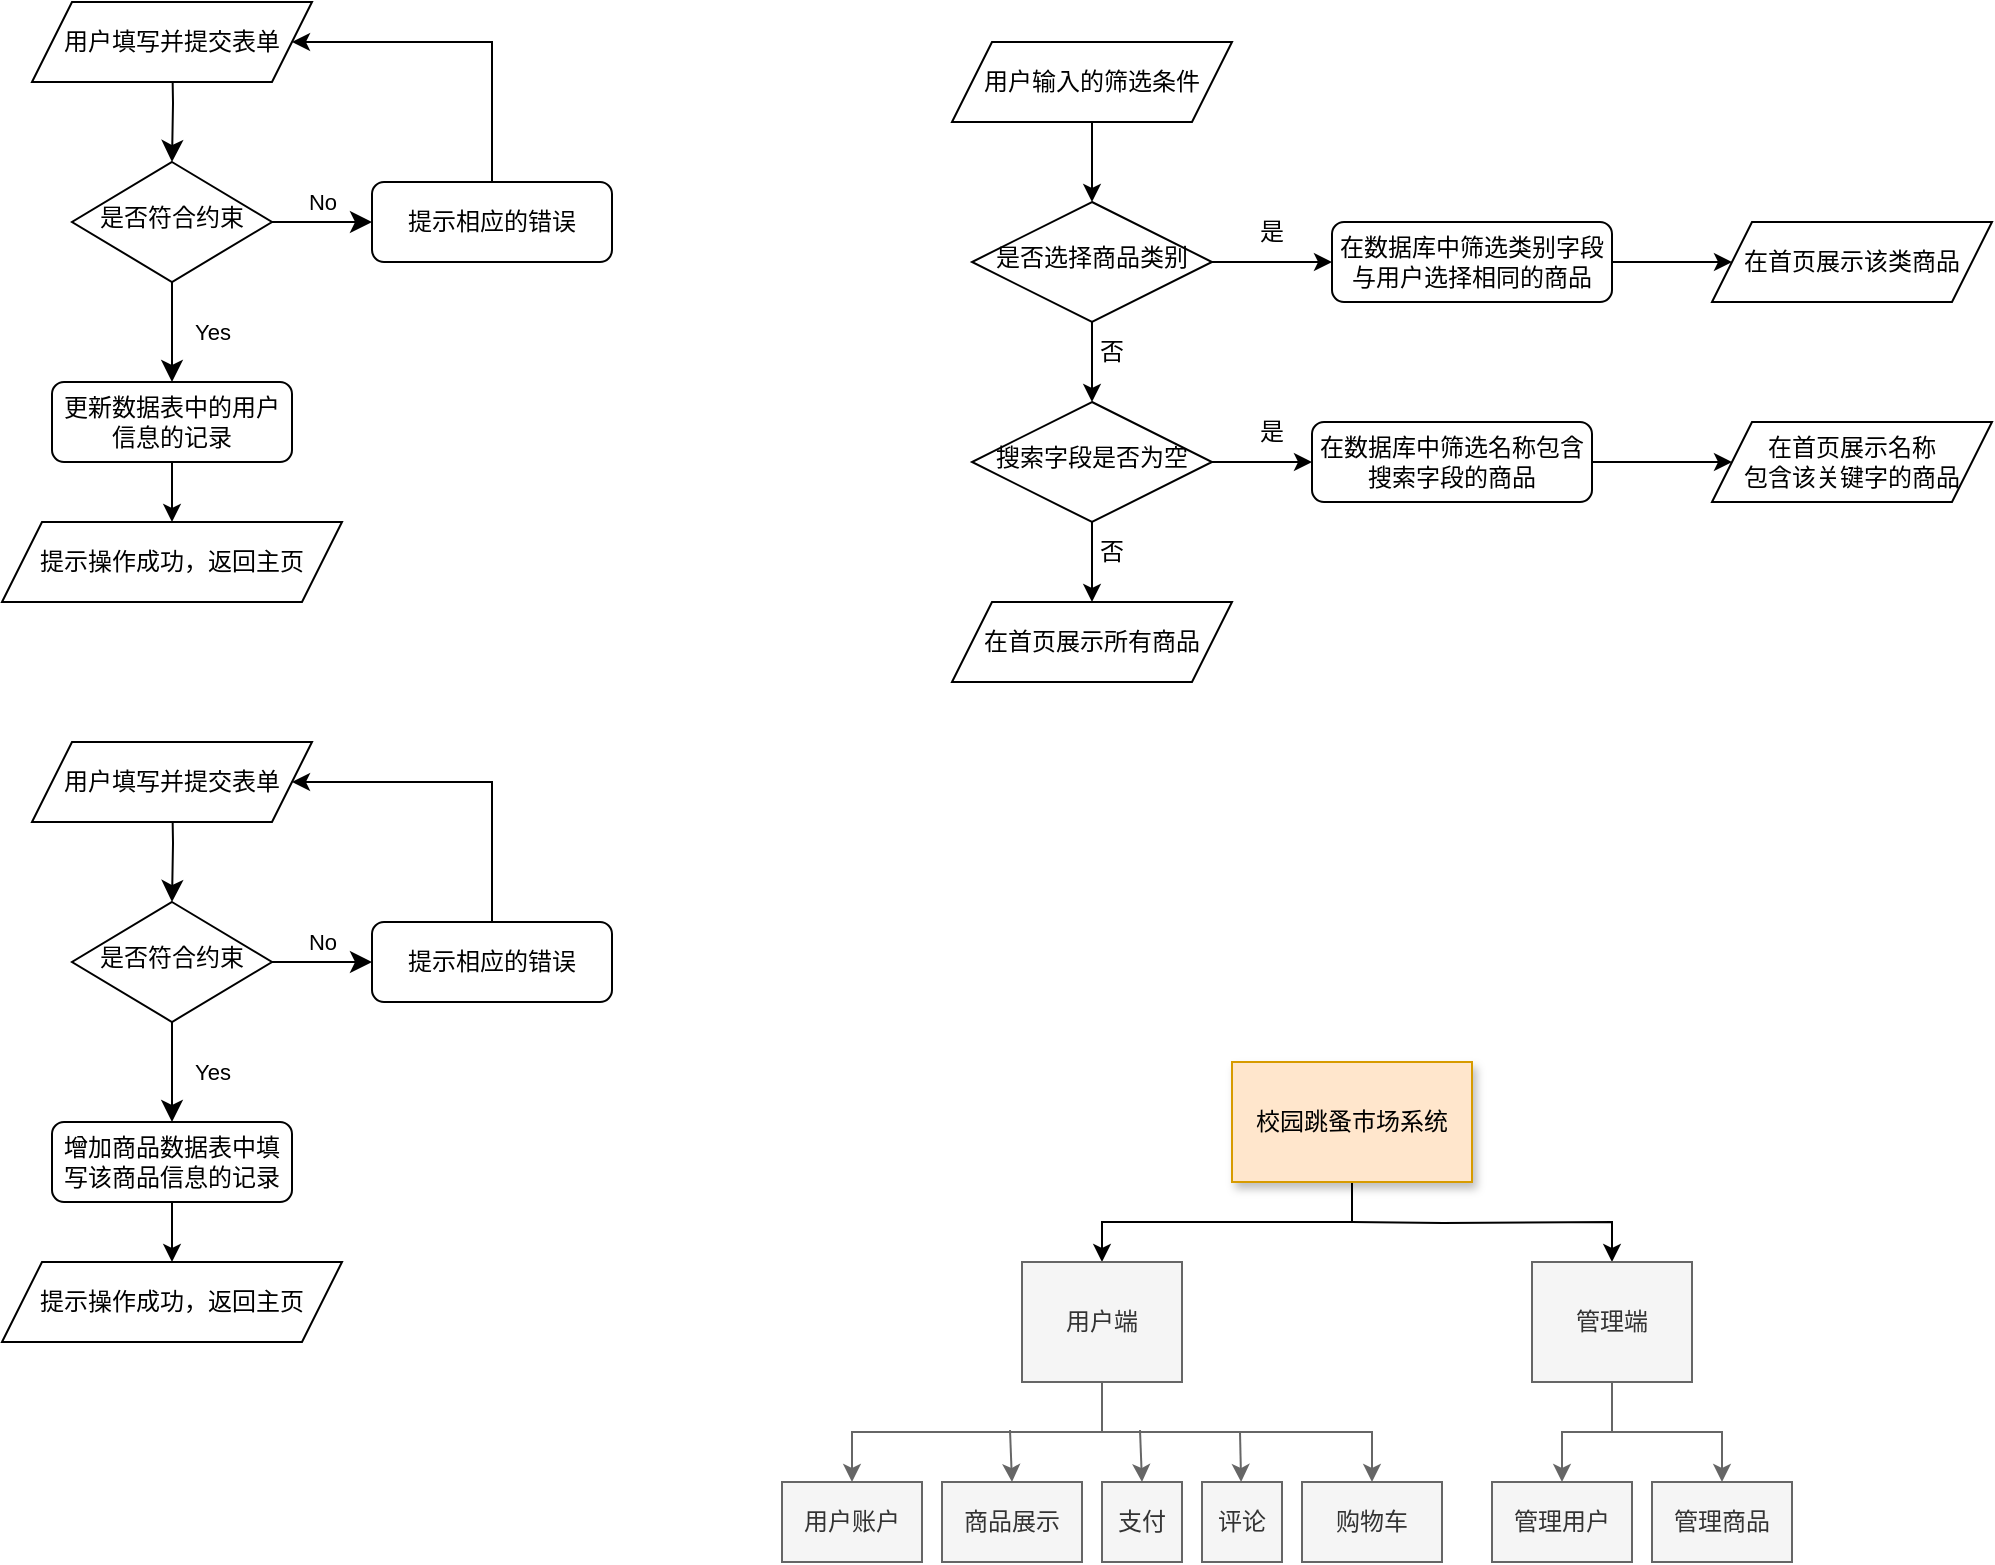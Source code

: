 <mxfile version="20.6.0" type="device" pages="3"><diagram id="C5RBs43oDa-KdzZeNtuy" name="Page-1"><mxGraphModel dx="872" dy="591" grid="1" gridSize="10" guides="1" tooltips="1" connect="1" arrows="1" fold="1" page="1" pageScale="1" pageWidth="827" pageHeight="1169" math="0" shadow="0"><root><mxCell id="WIyWlLk6GJQsqaUBKTNV-0"/><mxCell id="WIyWlLk6GJQsqaUBKTNV-1" parent="WIyWlLk6GJQsqaUBKTNV-0"/><mxCell id="WIyWlLk6GJQsqaUBKTNV-2" value="" style="rounded=0;html=1;jettySize=auto;orthogonalLoop=1;fontSize=11;endArrow=classic;endFill=1;endSize=8;strokeWidth=1;shadow=0;labelBackgroundColor=none;edgeStyle=orthogonalEdgeStyle;" parent="WIyWlLk6GJQsqaUBKTNV-1" target="WIyWlLk6GJQsqaUBKTNV-6" edge="1"><mxGeometry relative="1" as="geometry"><mxPoint x="220" y="120" as="sourcePoint"/></mxGeometry></mxCell><mxCell id="WIyWlLk6GJQsqaUBKTNV-4" value="Yes" style="rounded=0;html=1;jettySize=auto;orthogonalLoop=1;fontSize=11;endArrow=classic;endFill=1;endSize=8;strokeWidth=1;shadow=0;labelBackgroundColor=none;edgeStyle=orthogonalEdgeStyle;" parent="WIyWlLk6GJQsqaUBKTNV-1" source="WIyWlLk6GJQsqaUBKTNV-6" edge="1"><mxGeometry y="20" relative="1" as="geometry"><mxPoint as="offset"/><mxPoint x="220" y="290" as="targetPoint"/></mxGeometry></mxCell><mxCell id="WIyWlLk6GJQsqaUBKTNV-5" value="No" style="edgeStyle=orthogonalEdgeStyle;rounded=0;html=1;jettySize=auto;orthogonalLoop=1;fontSize=11;endArrow=classic;endFill=1;endSize=8;strokeWidth=1;shadow=0;labelBackgroundColor=none;entryX=0;entryY=0.5;entryDx=0;entryDy=0;" parent="WIyWlLk6GJQsqaUBKTNV-1" source="WIyWlLk6GJQsqaUBKTNV-6" target="LFjXtdIBMIHwTxSKaKN7-6" edge="1"><mxGeometry y="10" relative="1" as="geometry"><mxPoint as="offset"/></mxGeometry></mxCell><mxCell id="WIyWlLk6GJQsqaUBKTNV-6" value="是否符合约束" style="rhombus;whiteSpace=wrap;html=1;shadow=0;fontFamily=Helvetica;fontSize=12;align=center;strokeWidth=1;spacing=6;spacingTop=-4;" parent="WIyWlLk6GJQsqaUBKTNV-1" vertex="1"><mxGeometry x="170" y="180" width="100" height="60" as="geometry"/></mxCell><mxCell id="LFjXtdIBMIHwTxSKaKN7-3" style="edgeStyle=orthogonalEdgeStyle;rounded=0;orthogonalLoop=1;jettySize=auto;html=1;entryX=1;entryY=0.5;entryDx=0;entryDy=0;endArrow=classic;endFill=1;exitX=0.5;exitY=0;exitDx=0;exitDy=0;" parent="WIyWlLk6GJQsqaUBKTNV-1" source="LFjXtdIBMIHwTxSKaKN7-6" target="LFjXtdIBMIHwTxSKaKN7-1" edge="1"><mxGeometry relative="1" as="geometry"><mxPoint x="380" y="120" as="sourcePoint"/><Array as="points"><mxPoint x="380" y="120"/></Array></mxGeometry></mxCell><mxCell id="LFjXtdIBMIHwTxSKaKN7-1" value="用户填写并提交表单" style="shape=parallelogram;perimeter=parallelogramPerimeter;whiteSpace=wrap;html=1;fixedSize=1;" parent="WIyWlLk6GJQsqaUBKTNV-1" vertex="1"><mxGeometry x="150" y="100" width="140" height="40" as="geometry"/></mxCell><mxCell id="LFjXtdIBMIHwTxSKaKN7-2" value="提示操作成功，返回主页" style="shape=parallelogram;perimeter=parallelogramPerimeter;whiteSpace=wrap;html=1;fixedSize=1;" parent="WIyWlLk6GJQsqaUBKTNV-1" vertex="1"><mxGeometry x="135" y="360" width="170" height="40" as="geometry"/></mxCell><mxCell id="LFjXtdIBMIHwTxSKaKN7-6" value="提示相应的错误" style="rounded=1;whiteSpace=wrap;html=1;fontSize=12;glass=0;strokeWidth=1;shadow=0;" parent="WIyWlLk6GJQsqaUBKTNV-1" vertex="1"><mxGeometry x="320" y="190" width="120" height="40" as="geometry"/></mxCell><mxCell id="LFjXtdIBMIHwTxSKaKN7-9" style="edgeStyle=orthogonalEdgeStyle;rounded=0;orthogonalLoop=1;jettySize=auto;html=1;entryX=0.5;entryY=0;entryDx=0;entryDy=0;endArrow=classic;endFill=1;" parent="WIyWlLk6GJQsqaUBKTNV-1" source="LFjXtdIBMIHwTxSKaKN7-8" target="LFjXtdIBMIHwTxSKaKN7-2" edge="1"><mxGeometry relative="1" as="geometry"/></mxCell><mxCell id="LFjXtdIBMIHwTxSKaKN7-8" value="更新数据表中的用户信息的记录" style="rounded=1;whiteSpace=wrap;html=1;fontSize=12;glass=0;strokeWidth=1;shadow=0;" parent="WIyWlLk6GJQsqaUBKTNV-1" vertex="1"><mxGeometry x="160" y="290" width="120" height="40" as="geometry"/></mxCell><mxCell id="LFjXtdIBMIHwTxSKaKN7-10" value="" style="rounded=0;html=1;jettySize=auto;orthogonalLoop=1;fontSize=11;endArrow=classic;endFill=1;endSize=8;strokeWidth=1;shadow=0;labelBackgroundColor=none;edgeStyle=orthogonalEdgeStyle;" parent="WIyWlLk6GJQsqaUBKTNV-1" target="LFjXtdIBMIHwTxSKaKN7-13" edge="1"><mxGeometry relative="1" as="geometry"><mxPoint x="220" y="490" as="sourcePoint"/></mxGeometry></mxCell><mxCell id="LFjXtdIBMIHwTxSKaKN7-11" value="Yes" style="rounded=0;html=1;jettySize=auto;orthogonalLoop=1;fontSize=11;endArrow=classic;endFill=1;endSize=8;strokeWidth=1;shadow=0;labelBackgroundColor=none;edgeStyle=orthogonalEdgeStyle;" parent="WIyWlLk6GJQsqaUBKTNV-1" source="LFjXtdIBMIHwTxSKaKN7-13" edge="1"><mxGeometry y="20" relative="1" as="geometry"><mxPoint as="offset"/><mxPoint x="220" y="660" as="targetPoint"/></mxGeometry></mxCell><mxCell id="LFjXtdIBMIHwTxSKaKN7-12" value="No" style="edgeStyle=orthogonalEdgeStyle;rounded=0;html=1;jettySize=auto;orthogonalLoop=1;fontSize=11;endArrow=classic;endFill=1;endSize=8;strokeWidth=1;shadow=0;labelBackgroundColor=none;entryX=0;entryY=0.5;entryDx=0;entryDy=0;" parent="WIyWlLk6GJQsqaUBKTNV-1" source="LFjXtdIBMIHwTxSKaKN7-13" target="LFjXtdIBMIHwTxSKaKN7-17" edge="1"><mxGeometry y="10" relative="1" as="geometry"><mxPoint as="offset"/></mxGeometry></mxCell><mxCell id="LFjXtdIBMIHwTxSKaKN7-13" value="是否符合约束" style="rhombus;whiteSpace=wrap;html=1;shadow=0;fontFamily=Helvetica;fontSize=12;align=center;strokeWidth=1;spacing=6;spacingTop=-4;" parent="WIyWlLk6GJQsqaUBKTNV-1" vertex="1"><mxGeometry x="170" y="550" width="100" height="60" as="geometry"/></mxCell><mxCell id="LFjXtdIBMIHwTxSKaKN7-14" style="edgeStyle=orthogonalEdgeStyle;rounded=0;orthogonalLoop=1;jettySize=auto;html=1;entryX=1;entryY=0.5;entryDx=0;entryDy=0;endArrow=classic;endFill=1;exitX=0.5;exitY=0;exitDx=0;exitDy=0;" parent="WIyWlLk6GJQsqaUBKTNV-1" source="LFjXtdIBMIHwTxSKaKN7-17" target="LFjXtdIBMIHwTxSKaKN7-15" edge="1"><mxGeometry relative="1" as="geometry"><mxPoint x="380" y="490" as="sourcePoint"/><Array as="points"><mxPoint x="380" y="490"/></Array></mxGeometry></mxCell><mxCell id="LFjXtdIBMIHwTxSKaKN7-15" value="用户填写并提交表单" style="shape=parallelogram;perimeter=parallelogramPerimeter;whiteSpace=wrap;html=1;fixedSize=1;" parent="WIyWlLk6GJQsqaUBKTNV-1" vertex="1"><mxGeometry x="150" y="470" width="140" height="40" as="geometry"/></mxCell><mxCell id="LFjXtdIBMIHwTxSKaKN7-16" value="提示操作成功，返回主页" style="shape=parallelogram;perimeter=parallelogramPerimeter;whiteSpace=wrap;html=1;fixedSize=1;" parent="WIyWlLk6GJQsqaUBKTNV-1" vertex="1"><mxGeometry x="135" y="730" width="170" height="40" as="geometry"/></mxCell><mxCell id="LFjXtdIBMIHwTxSKaKN7-17" value="提示相应的错误" style="rounded=1;whiteSpace=wrap;html=1;fontSize=12;glass=0;strokeWidth=1;shadow=0;" parent="WIyWlLk6GJQsqaUBKTNV-1" vertex="1"><mxGeometry x="320" y="560" width="120" height="40" as="geometry"/></mxCell><mxCell id="LFjXtdIBMIHwTxSKaKN7-18" style="edgeStyle=orthogonalEdgeStyle;rounded=0;orthogonalLoop=1;jettySize=auto;html=1;entryX=0.5;entryY=0;entryDx=0;entryDy=0;endArrow=classic;endFill=1;" parent="WIyWlLk6GJQsqaUBKTNV-1" source="LFjXtdIBMIHwTxSKaKN7-19" target="LFjXtdIBMIHwTxSKaKN7-16" edge="1"><mxGeometry relative="1" as="geometry"/></mxCell><mxCell id="LFjXtdIBMIHwTxSKaKN7-19" value="增加商品数据表中填写该商品信息的记录" style="rounded=1;whiteSpace=wrap;html=1;fontSize=12;glass=0;strokeWidth=1;shadow=0;" parent="WIyWlLk6GJQsqaUBKTNV-1" vertex="1"><mxGeometry x="160" y="660" width="120" height="40" as="geometry"/></mxCell><mxCell id="LFjXtdIBMIHwTxSKaKN7-40" style="edgeStyle=orthogonalEdgeStyle;rounded=0;orthogonalLoop=1;jettySize=auto;html=1;entryX=0;entryY=0.5;entryDx=0;entryDy=0;endArrow=classic;endFill=1;" parent="WIyWlLk6GJQsqaUBKTNV-1" source="LFjXtdIBMIHwTxSKaKN7-21" target="LFjXtdIBMIHwTxSKaKN7-37" edge="1"><mxGeometry relative="1" as="geometry"/></mxCell><mxCell id="LFjXtdIBMIHwTxSKaKN7-21" value="在数据库中筛选类别字段与用户选择相同的商品" style="rounded=1;whiteSpace=wrap;html=1;fontSize=12;glass=0;strokeWidth=1;shadow=0;" parent="WIyWlLk6GJQsqaUBKTNV-1" vertex="1"><mxGeometry x="800" y="210" width="140" height="40" as="geometry"/></mxCell><mxCell id="LFjXtdIBMIHwTxSKaKN7-28" style="edgeStyle=orthogonalEdgeStyle;rounded=0;orthogonalLoop=1;jettySize=auto;html=1;endArrow=classic;endFill=1;" parent="WIyWlLk6GJQsqaUBKTNV-1" source="LFjXtdIBMIHwTxSKaKN7-23" target="LFjXtdIBMIHwTxSKaKN7-24" edge="1"><mxGeometry relative="1" as="geometry"/></mxCell><mxCell id="LFjXtdIBMIHwTxSKaKN7-23" value="用户输入的筛选条件" style="shape=parallelogram;perimeter=parallelogramPerimeter;whiteSpace=wrap;html=1;fixedSize=1;" parent="WIyWlLk6GJQsqaUBKTNV-1" vertex="1"><mxGeometry x="610" y="120" width="140" height="40" as="geometry"/></mxCell><mxCell id="LFjXtdIBMIHwTxSKaKN7-29" style="edgeStyle=orthogonalEdgeStyle;rounded=0;orthogonalLoop=1;jettySize=auto;html=1;entryX=0.5;entryY=0;entryDx=0;entryDy=0;endArrow=classic;endFill=1;" parent="WIyWlLk6GJQsqaUBKTNV-1" source="LFjXtdIBMIHwTxSKaKN7-24" target="LFjXtdIBMIHwTxSKaKN7-27" edge="1"><mxGeometry relative="1" as="geometry"/></mxCell><mxCell id="LFjXtdIBMIHwTxSKaKN7-38" style="edgeStyle=orthogonalEdgeStyle;rounded=0;orthogonalLoop=1;jettySize=auto;html=1;entryX=0;entryY=0.5;entryDx=0;entryDy=0;endArrow=classic;endFill=1;" parent="WIyWlLk6GJQsqaUBKTNV-1" source="LFjXtdIBMIHwTxSKaKN7-24" target="LFjXtdIBMIHwTxSKaKN7-21" edge="1"><mxGeometry relative="1" as="geometry"/></mxCell><mxCell id="LFjXtdIBMIHwTxSKaKN7-24" value="是否选择商品类别" style="rhombus;whiteSpace=wrap;html=1;shadow=0;fontFamily=Helvetica;fontSize=12;align=center;strokeWidth=1;spacing=6;spacingTop=-4;" parent="WIyWlLk6GJQsqaUBKTNV-1" vertex="1"><mxGeometry x="620" y="200" width="120" height="60" as="geometry"/></mxCell><mxCell id="LFjXtdIBMIHwTxSKaKN7-41" style="edgeStyle=orthogonalEdgeStyle;rounded=0;orthogonalLoop=1;jettySize=auto;html=1;entryX=0;entryY=0.5;entryDx=0;entryDy=0;endArrow=classic;endFill=1;" parent="WIyWlLk6GJQsqaUBKTNV-1" source="LFjXtdIBMIHwTxSKaKN7-26" target="LFjXtdIBMIHwTxSKaKN7-35" edge="1"><mxGeometry relative="1" as="geometry"/></mxCell><mxCell id="LFjXtdIBMIHwTxSKaKN7-26" value="在数据库中筛选名称包含搜索字段的商品" style="rounded=1;whiteSpace=wrap;html=1;fontSize=12;glass=0;strokeWidth=1;shadow=0;" parent="WIyWlLk6GJQsqaUBKTNV-1" vertex="1"><mxGeometry x="790" y="310" width="140" height="40" as="geometry"/></mxCell><mxCell id="LFjXtdIBMIHwTxSKaKN7-33" style="edgeStyle=orthogonalEdgeStyle;rounded=0;orthogonalLoop=1;jettySize=auto;html=1;entryX=0.5;entryY=0;entryDx=0;entryDy=0;endArrow=classic;endFill=1;" parent="WIyWlLk6GJQsqaUBKTNV-1" source="LFjXtdIBMIHwTxSKaKN7-27" edge="1"><mxGeometry relative="1" as="geometry"><mxPoint x="680" y="400" as="targetPoint"/></mxGeometry></mxCell><mxCell id="LFjXtdIBMIHwTxSKaKN7-39" style="edgeStyle=orthogonalEdgeStyle;rounded=0;orthogonalLoop=1;jettySize=auto;html=1;entryX=0;entryY=0.5;entryDx=0;entryDy=0;endArrow=classic;endFill=1;" parent="WIyWlLk6GJQsqaUBKTNV-1" source="LFjXtdIBMIHwTxSKaKN7-27" target="LFjXtdIBMIHwTxSKaKN7-26" edge="1"><mxGeometry relative="1" as="geometry"/></mxCell><mxCell id="LFjXtdIBMIHwTxSKaKN7-27" value="搜索字段是否为空" style="rhombus;whiteSpace=wrap;html=1;shadow=0;fontFamily=Helvetica;fontSize=12;align=center;strokeWidth=1;spacing=6;spacingTop=-4;" parent="WIyWlLk6GJQsqaUBKTNV-1" vertex="1"><mxGeometry x="620" y="300" width="120" height="60" as="geometry"/></mxCell><mxCell id="LFjXtdIBMIHwTxSKaKN7-31" value="是" style="text;html=1;strokeColor=none;fillColor=none;align=center;verticalAlign=middle;whiteSpace=wrap;rounded=0;" parent="WIyWlLk6GJQsqaUBKTNV-1" vertex="1"><mxGeometry x="740" y="200" width="60" height="30" as="geometry"/></mxCell><mxCell id="LFjXtdIBMIHwTxSKaKN7-32" value="否" style="text;html=1;strokeColor=none;fillColor=none;align=center;verticalAlign=middle;whiteSpace=wrap;rounded=0;" parent="WIyWlLk6GJQsqaUBKTNV-1" vertex="1"><mxGeometry x="660" y="260" width="60" height="30" as="geometry"/></mxCell><mxCell id="LFjXtdIBMIHwTxSKaKN7-34" value="否" style="text;html=1;strokeColor=none;fillColor=none;align=center;verticalAlign=middle;whiteSpace=wrap;rounded=0;" parent="WIyWlLk6GJQsqaUBKTNV-1" vertex="1"><mxGeometry x="660" y="360" width="60" height="30" as="geometry"/></mxCell><mxCell id="LFjXtdIBMIHwTxSKaKN7-35" value="在首页展示名称&lt;br&gt;包含该关键字的商品" style="shape=parallelogram;perimeter=parallelogramPerimeter;whiteSpace=wrap;html=1;fixedSize=1;" parent="WIyWlLk6GJQsqaUBKTNV-1" vertex="1"><mxGeometry x="990" y="310" width="140" height="40" as="geometry"/></mxCell><mxCell id="LFjXtdIBMIHwTxSKaKN7-36" value="在首页展示所有商品" style="shape=parallelogram;perimeter=parallelogramPerimeter;whiteSpace=wrap;html=1;fixedSize=1;" parent="WIyWlLk6GJQsqaUBKTNV-1" vertex="1"><mxGeometry x="610" y="400" width="140" height="40" as="geometry"/></mxCell><mxCell id="LFjXtdIBMIHwTxSKaKN7-37" value="在首页展示该类商品" style="shape=parallelogram;perimeter=parallelogramPerimeter;whiteSpace=wrap;html=1;fixedSize=1;" parent="WIyWlLk6GJQsqaUBKTNV-1" vertex="1"><mxGeometry x="990" y="210" width="140" height="40" as="geometry"/></mxCell><mxCell id="LFjXtdIBMIHwTxSKaKN7-43" value="是" style="text;html=1;strokeColor=none;fillColor=none;align=center;verticalAlign=middle;whiteSpace=wrap;rounded=0;" parent="WIyWlLk6GJQsqaUBKTNV-1" vertex="1"><mxGeometry x="740" y="300" width="60" height="30" as="geometry"/></mxCell><mxCell id="LFjXtdIBMIHwTxSKaKN7-55" style="edgeStyle=orthogonalEdgeStyle;rounded=0;orthogonalLoop=1;jettySize=auto;html=1;entryX=0.5;entryY=0;entryDx=0;entryDy=0;endArrow=classic;endFill=1;exitX=0.5;exitY=1;exitDx=0;exitDy=0;" parent="WIyWlLk6GJQsqaUBKTNV-1" source="LFjXtdIBMIHwTxSKaKN7-44" target="LFjXtdIBMIHwTxSKaKN7-46" edge="1"><mxGeometry relative="1" as="geometry"/></mxCell><mxCell id="LFjXtdIBMIHwTxSKaKN7-56" style="edgeStyle=orthogonalEdgeStyle;rounded=0;orthogonalLoop=1;jettySize=auto;html=1;entryX=0.5;entryY=0;entryDx=0;entryDy=0;endArrow=classic;endFill=1;" parent="WIyWlLk6GJQsqaUBKTNV-1" target="LFjXtdIBMIHwTxSKaKN7-45" edge="1"><mxGeometry relative="1" as="geometry"><mxPoint x="810" y="710" as="sourcePoint"/></mxGeometry></mxCell><mxCell id="LFjXtdIBMIHwTxSKaKN7-44" value="校园跳蚤市场系统" style="rounded=0;whiteSpace=wrap;html=1;fillColor=#ffe6cc;strokeColor=#d79b00;shadow=1;" parent="WIyWlLk6GJQsqaUBKTNV-1" vertex="1"><mxGeometry x="750" y="630" width="120" height="60" as="geometry"/></mxCell><mxCell id="LFjXtdIBMIHwTxSKaKN7-64" style="edgeStyle=orthogonalEdgeStyle;rounded=0;orthogonalLoop=1;jettySize=auto;html=1;entryX=0.5;entryY=0;entryDx=0;entryDy=0;endArrow=classic;endFill=1;fillColor=#f5f5f5;strokeColor=#666666;" parent="WIyWlLk6GJQsqaUBKTNV-1" source="LFjXtdIBMIHwTxSKaKN7-45" target="LFjXtdIBMIHwTxSKaKN7-47" edge="1"><mxGeometry relative="1" as="geometry"/></mxCell><mxCell id="LFjXtdIBMIHwTxSKaKN7-65" style="edgeStyle=orthogonalEdgeStyle;rounded=0;orthogonalLoop=1;jettySize=auto;html=1;entryX=0.5;entryY=0;entryDx=0;entryDy=0;endArrow=classic;endFill=1;fillColor=#f5f5f5;strokeColor=#666666;" parent="WIyWlLk6GJQsqaUBKTNV-1" source="LFjXtdIBMIHwTxSKaKN7-45" target="LFjXtdIBMIHwTxSKaKN7-48" edge="1"><mxGeometry relative="1" as="geometry"/></mxCell><mxCell id="LFjXtdIBMIHwTxSKaKN7-45" value="管理端" style="rounded=0;whiteSpace=wrap;html=1;shadow=0;fillColor=#f5f5f5;fontColor=#333333;strokeColor=#666666;" parent="WIyWlLk6GJQsqaUBKTNV-1" vertex="1"><mxGeometry x="900" y="730" width="80" height="60" as="geometry"/></mxCell><mxCell id="LFjXtdIBMIHwTxSKaKN7-57" style="edgeStyle=orthogonalEdgeStyle;rounded=0;orthogonalLoop=1;jettySize=auto;html=1;entryX=0.5;entryY=0;entryDx=0;entryDy=0;endArrow=classic;endFill=1;exitX=0.5;exitY=1;exitDx=0;exitDy=0;fillColor=#f5f5f5;strokeColor=#666666;" parent="WIyWlLk6GJQsqaUBKTNV-1" source="LFjXtdIBMIHwTxSKaKN7-46" target="LFjXtdIBMIHwTxSKaKN7-49" edge="1"><mxGeometry relative="1" as="geometry"/></mxCell><mxCell id="LFjXtdIBMIHwTxSKaKN7-58" style="edgeStyle=orthogonalEdgeStyle;rounded=0;orthogonalLoop=1;jettySize=auto;html=1;entryX=0.5;entryY=0;entryDx=0;entryDy=0;endArrow=classic;endFill=1;exitX=0.5;exitY=1;exitDx=0;exitDy=0;fillColor=#f5f5f5;strokeColor=#666666;" parent="WIyWlLk6GJQsqaUBKTNV-1" source="LFjXtdIBMIHwTxSKaKN7-46" target="LFjXtdIBMIHwTxSKaKN7-53" edge="1"><mxGeometry relative="1" as="geometry"/></mxCell><mxCell id="LFjXtdIBMIHwTxSKaKN7-46" value="用户端" style="rounded=0;whiteSpace=wrap;html=1;shadow=0;fillColor=#f5f5f5;fontColor=#333333;strokeColor=#666666;" parent="WIyWlLk6GJQsqaUBKTNV-1" vertex="1"><mxGeometry x="645" y="730" width="80" height="60" as="geometry"/></mxCell><mxCell id="LFjXtdIBMIHwTxSKaKN7-47" value="管理用户" style="rounded=0;whiteSpace=wrap;html=1;shadow=0;fillColor=#f5f5f5;fontColor=#333333;strokeColor=#666666;" parent="WIyWlLk6GJQsqaUBKTNV-1" vertex="1"><mxGeometry x="880" y="840" width="70" height="40" as="geometry"/></mxCell><mxCell id="LFjXtdIBMIHwTxSKaKN7-48" value="管理商品" style="rounded=0;whiteSpace=wrap;html=1;shadow=0;fillColor=#f5f5f5;fontColor=#333333;strokeColor=#666666;" parent="WIyWlLk6GJQsqaUBKTNV-1" vertex="1"><mxGeometry x="960" y="840" width="70" height="40" as="geometry"/></mxCell><mxCell id="LFjXtdIBMIHwTxSKaKN7-49" value="用户账户" style="rounded=0;whiteSpace=wrap;html=1;shadow=0;fillColor=#f5f5f5;fontColor=#333333;strokeColor=#666666;" parent="WIyWlLk6GJQsqaUBKTNV-1" vertex="1"><mxGeometry x="525" y="840" width="70" height="40" as="geometry"/></mxCell><mxCell id="LFjXtdIBMIHwTxSKaKN7-50" value="商品展示" style="rounded=0;whiteSpace=wrap;html=1;shadow=0;fillColor=#f5f5f5;fontColor=#333333;strokeColor=#666666;" parent="WIyWlLk6GJQsqaUBKTNV-1" vertex="1"><mxGeometry x="605" y="840" width="70" height="40" as="geometry"/></mxCell><mxCell id="LFjXtdIBMIHwTxSKaKN7-51" value="支付" style="rounded=0;whiteSpace=wrap;html=1;shadow=0;fillColor=#f5f5f5;fontColor=#333333;strokeColor=#666666;" parent="WIyWlLk6GJQsqaUBKTNV-1" vertex="1"><mxGeometry x="685" y="840" width="40" height="40" as="geometry"/></mxCell><mxCell id="LFjXtdIBMIHwTxSKaKN7-52" value="评论&lt;span style=&quot;color: rgba(0, 0, 0, 0); font-family: monospace; font-size: 0px; text-align: start;&quot;&gt;%3CmxGraphModel%3E%3Croot%3E%3CmxCell%20id%3D%220%22%2F%3E%3CmxCell%20id%3D%221%22%20parent%3D%220%22%2F%3E%3CmxCell%20id%3D%222%22%20value%3D%22%E6%94%AF%E4%BB%98%22%20style%3D%22rounded%3D0%3BwhiteSpace%3Dwrap%3Bhtml%3D1%3Bshadow%3D0%3B%22%20vertex%3D%221%22%20parent%3D%221%22%3E%3CmxGeometry%20x%3D%22640%22%20y%3D%22930%22%20width%3D%22100%22%20height%3D%2260%22%20as%3D%22geometry%22%2F%3E%3C%2FmxCell%3E%3C%2Froot%3E%3C%2FmxGraphModel%3E&lt;/span&gt;" style="rounded=0;whiteSpace=wrap;html=1;shadow=0;fillColor=#f5f5f5;fontColor=#333333;strokeColor=#666666;" parent="WIyWlLk6GJQsqaUBKTNV-1" vertex="1"><mxGeometry x="735" y="840" width="40" height="40" as="geometry"/></mxCell><mxCell id="LFjXtdIBMIHwTxSKaKN7-53" value="购物车" style="rounded=0;whiteSpace=wrap;html=1;shadow=0;fillColor=#f5f5f5;fontColor=#333333;strokeColor=#666666;" parent="WIyWlLk6GJQsqaUBKTNV-1" vertex="1"><mxGeometry x="785" y="840" width="70" height="40" as="geometry"/></mxCell><mxCell id="LFjXtdIBMIHwTxSKaKN7-60" value="" style="endArrow=classic;html=1;rounded=0;entryX=0.5;entryY=0;entryDx=0;entryDy=0;fillColor=#f5f5f5;strokeColor=#666666;" parent="WIyWlLk6GJQsqaUBKTNV-1" target="LFjXtdIBMIHwTxSKaKN7-50" edge="1"><mxGeometry width="50" height="50" relative="1" as="geometry"><mxPoint x="639" y="814" as="sourcePoint"/><mxPoint x="670" y="800" as="targetPoint"/></mxGeometry></mxCell><mxCell id="LFjXtdIBMIHwTxSKaKN7-61" value="" style="endArrow=classic;html=1;rounded=0;entryX=0.5;entryY=0;entryDx=0;entryDy=0;fillColor=#f5f5f5;strokeColor=#666666;" parent="WIyWlLk6GJQsqaUBKTNV-1" target="LFjXtdIBMIHwTxSKaKN7-51" edge="1"><mxGeometry width="50" height="50" relative="1" as="geometry"><mxPoint x="704" y="814" as="sourcePoint"/><mxPoint x="650" y="850" as="targetPoint"/></mxGeometry></mxCell><mxCell id="LFjXtdIBMIHwTxSKaKN7-63" value="" style="endArrow=classic;html=1;rounded=0;fillColor=#f5f5f5;strokeColor=#666666;" parent="WIyWlLk6GJQsqaUBKTNV-1" target="LFjXtdIBMIHwTxSKaKN7-52" edge="1"><mxGeometry width="50" height="50" relative="1" as="geometry"><mxPoint x="754" y="815" as="sourcePoint"/><mxPoint x="660" y="860" as="targetPoint"/></mxGeometry></mxCell></root></mxGraphModel></diagram><diagram id="GhBsEKwhPeSNOEQlzPLl" name="第 2 页"><mxGraphModel dx="872" dy="591" grid="1" gridSize="10" guides="1" tooltips="1" connect="1" arrows="1" fold="1" page="1" pageScale="1" pageWidth="827" pageHeight="1169" math="0" shadow="0"><root><mxCell id="0"/><mxCell id="1" parent="0"/><mxCell id="PDVk0wrN1hLYrAEilGS4-1" value="" style="rounded=0;html=1;jettySize=auto;orthogonalLoop=1;fontSize=11;endArrow=classic;endFill=1;endSize=8;strokeWidth=1;shadow=0;labelBackgroundColor=none;edgeStyle=orthogonalEdgeStyle;" parent="1" target="PDVk0wrN1hLYrAEilGS4-4" edge="1"><mxGeometry relative="1" as="geometry"><mxPoint x="220" y="120" as="sourcePoint"/></mxGeometry></mxCell><mxCell id="PDVk0wrN1hLYrAEilGS4-2" value="Yes" style="rounded=0;html=1;jettySize=auto;orthogonalLoop=1;fontSize=11;endArrow=classic;endFill=1;endSize=8;strokeWidth=1;shadow=0;labelBackgroundColor=none;edgeStyle=orthogonalEdgeStyle;" parent="1" source="PDVk0wrN1hLYrAEilGS4-4" edge="1"><mxGeometry y="20" relative="1" as="geometry"><mxPoint as="offset"/><mxPoint x="220" y="290" as="targetPoint"/></mxGeometry></mxCell><mxCell id="PDVk0wrN1hLYrAEilGS4-3" value="No" style="edgeStyle=orthogonalEdgeStyle;rounded=0;html=1;jettySize=auto;orthogonalLoop=1;fontSize=11;endArrow=classic;endFill=1;endSize=8;strokeWidth=1;shadow=0;labelBackgroundColor=none;entryX=0;entryY=0.5;entryDx=0;entryDy=0;" parent="1" source="PDVk0wrN1hLYrAEilGS4-4" target="PDVk0wrN1hLYrAEilGS4-8" edge="1"><mxGeometry y="10" relative="1" as="geometry"><mxPoint as="offset"/></mxGeometry></mxCell><mxCell id="PDVk0wrN1hLYrAEilGS4-4" value="必填项是否全部填写" style="rhombus;whiteSpace=wrap;html=1;shadow=0;fontFamily=Helvetica;fontSize=12;align=center;strokeWidth=1;spacing=6;spacingTop=-4;" parent="1" vertex="1"><mxGeometry x="160" y="177.5" width="120" height="65" as="geometry"/></mxCell><mxCell id="PDVk0wrN1hLYrAEilGS4-6" value="用户填写并提交表单" style="shape=parallelogram;perimeter=parallelogramPerimeter;whiteSpace=wrap;html=1;fixedSize=1;" parent="1" vertex="1"><mxGeometry x="150" y="100" width="140" height="40" as="geometry"/></mxCell><mxCell id="PDVk0wrN1hLYrAEilGS4-7" value="提示操作成功，返回&lt;br&gt;用户商品管理页面" style="shape=parallelogram;perimeter=parallelogramPerimeter;whiteSpace=wrap;html=1;fixedSize=1;" parent="1" vertex="1"><mxGeometry x="135" y="470" width="170" height="40" as="geometry"/></mxCell><mxCell id="8-ZM0SmVC61p9a_Lw1s_-9" style="edgeStyle=orthogonalEdgeStyle;rounded=0;orthogonalLoop=1;jettySize=auto;html=1;entryX=1;entryY=0.5;entryDx=0;entryDy=0;exitX=0.5;exitY=0;exitDx=0;exitDy=0;" parent="1" source="PDVk0wrN1hLYrAEilGS4-8" target="PDVk0wrN1hLYrAEilGS4-6" edge="1"><mxGeometry relative="1" as="geometry"><Array as="points"><mxPoint x="385" y="120"/></Array></mxGeometry></mxCell><mxCell id="PDVk0wrN1hLYrAEilGS4-8" value="提示相应的字段未填写" style="rounded=1;whiteSpace=wrap;html=1;fontSize=12;glass=0;strokeWidth=1;shadow=0;" parent="1" vertex="1"><mxGeometry x="320" y="190" width="130" height="40" as="geometry"/></mxCell><mxCell id="PDVk0wrN1hLYrAEilGS4-9" style="edgeStyle=orthogonalEdgeStyle;rounded=0;orthogonalLoop=1;jettySize=auto;html=1;entryX=0.5;entryY=0;entryDx=0;entryDy=0;endArrow=classic;endFill=1;" parent="1" source="PDVk0wrN1hLYrAEilGS4-10" target="PDVk0wrN1hLYrAEilGS4-7" edge="1"><mxGeometry relative="1" as="geometry"/></mxCell><mxCell id="PDVk0wrN1hLYrAEilGS4-10" value="增加商品数据表中填写该商品信息的记录" style="rounded=1;whiteSpace=wrap;html=1;fontSize=12;glass=0;strokeWidth=1;shadow=0;" parent="1" vertex="1"><mxGeometry x="160" y="400" width="120" height="40" as="geometry"/></mxCell><mxCell id="8-ZM0SmVC61p9a_Lw1s_-1" value="Yes" style="rounded=0;html=1;jettySize=auto;orthogonalLoop=1;fontSize=11;endArrow=classic;endFill=1;endSize=8;strokeWidth=1;shadow=0;labelBackgroundColor=none;edgeStyle=orthogonalEdgeStyle;" parent="1" source="8-ZM0SmVC61p9a_Lw1s_-3" edge="1"><mxGeometry y="20" relative="1" as="geometry"><mxPoint as="offset"/><mxPoint x="220" y="402.5" as="targetPoint"/></mxGeometry></mxCell><mxCell id="8-ZM0SmVC61p9a_Lw1s_-2" value="No" style="edgeStyle=orthogonalEdgeStyle;rounded=0;html=1;jettySize=auto;orthogonalLoop=1;fontSize=11;endArrow=classic;endFill=1;endSize=8;strokeWidth=1;shadow=0;labelBackgroundColor=none;entryX=0;entryY=0.5;entryDx=0;entryDy=0;" parent="1" source="8-ZM0SmVC61p9a_Lw1s_-3" edge="1"><mxGeometry y="10" relative="1" as="geometry"><mxPoint as="offset"/><mxPoint x="320" y="322.5" as="targetPoint"/></mxGeometry></mxCell><mxCell id="8-ZM0SmVC61p9a_Lw1s_-3" value="数量和价格字段是否符合数据范围" style="rhombus;whiteSpace=wrap;html=1;shadow=0;fontFamily=Helvetica;fontSize=12;align=center;strokeWidth=1;spacing=6;spacingTop=-4;" parent="1" vertex="1"><mxGeometry x="160" y="285" width="120" height="75" as="geometry"/></mxCell><mxCell id="8-ZM0SmVC61p9a_Lw1s_-7" style="edgeStyle=orthogonalEdgeStyle;rounded=0;orthogonalLoop=1;jettySize=auto;html=1;exitX=1;exitY=0.5;exitDx=0;exitDy=0;entryX=1;entryY=0.25;entryDx=0;entryDy=0;" parent="1" source="8-ZM0SmVC61p9a_Lw1s_-4" target="PDVk0wrN1hLYrAEilGS4-6" edge="1"><mxGeometry relative="1" as="geometry"><Array as="points"><mxPoint x="470" y="323"/><mxPoint x="470" y="111"/></Array></mxGeometry></mxCell><mxCell id="8-ZM0SmVC61p9a_Lw1s_-4" value="提示相应的字段数据范围错误" style="rounded=1;whiteSpace=wrap;html=1;fontSize=12;glass=0;strokeWidth=1;shadow=0;" parent="1" vertex="1"><mxGeometry x="320" y="302.5" width="130" height="40" as="geometry"/></mxCell><mxCell id="8-ZM0SmVC61p9a_Lw1s_-10" value="&lt;font style=&quot;font-size: 14px;&quot; color=&quot;#3399ff&quot;&gt;a&lt;/font&gt;" style="text;html=1;strokeColor=none;fillColor=none;align=center;verticalAlign=middle;whiteSpace=wrap;rounded=0;" parent="1" vertex="1"><mxGeometry x="200" y="140" width="60" height="30" as="geometry"/></mxCell><mxCell id="8-ZM0SmVC61p9a_Lw1s_-11" value="&lt;font style=&quot;font-size: 14px;&quot; color=&quot;#3399ff&quot;&gt;b&lt;/font&gt;" style="text;html=1;strokeColor=none;fillColor=none;align=center;verticalAlign=middle;whiteSpace=wrap;rounded=0;" parent="1" vertex="1"><mxGeometry x="270" y="210" width="60" height="30" as="geometry"/></mxCell><mxCell id="8-ZM0SmVC61p9a_Lw1s_-12" value="&lt;font style=&quot;font-size: 14px;&quot; color=&quot;#3399ff&quot;&gt;c&lt;/font&gt;" style="text;html=1;strokeColor=none;fillColor=none;align=center;verticalAlign=middle;whiteSpace=wrap;rounded=0;" parent="1" vertex="1"><mxGeometry x="180" y="250" width="60" height="30" as="geometry"/></mxCell><mxCell id="8-ZM0SmVC61p9a_Lw1s_-13" value="&lt;font style=&quot;font-size: 14px;&quot; color=&quot;#3399ff&quot;&gt;d&lt;/font&gt;" style="text;html=1;strokeColor=none;fillColor=none;align=center;verticalAlign=middle;whiteSpace=wrap;rounded=0;" parent="1" vertex="1"><mxGeometry x="270" y="320" width="60" height="30" as="geometry"/></mxCell><mxCell id="8-ZM0SmVC61p9a_Lw1s_-14" value="&lt;font style=&quot;font-size: 14px;&quot; color=&quot;#3399ff&quot;&gt;e&lt;/font&gt;" style="text;html=1;strokeColor=none;fillColor=none;align=center;verticalAlign=middle;whiteSpace=wrap;rounded=0;" parent="1" vertex="1"><mxGeometry x="180" y="360" width="60" height="30" as="geometry"/></mxCell><mxCell id="8-ZM0SmVC61p9a_Lw1s_-15" value="&lt;font style=&quot;font-size: 14px;&quot; color=&quot;#3399ff&quot;&gt;f&lt;/font&gt;" style="text;html=1;strokeColor=none;fillColor=none;align=center;verticalAlign=middle;whiteSpace=wrap;rounded=0;" parent="1" vertex="1"><mxGeometry x="180" y="440" width="60" height="30" as="geometry"/></mxCell><mxCell id="8-ZM0SmVC61p9a_Lw1s_-16" value="&lt;font style=&quot;font-size: 14px;&quot; color=&quot;#3399ff&quot;&gt;g&lt;/font&gt;" style="text;html=1;strokeColor=none;fillColor=none;align=center;verticalAlign=middle;whiteSpace=wrap;rounded=0;" parent="1" vertex="1"><mxGeometry x="370" y="147.5" width="60" height="30" as="geometry"/></mxCell><mxCell id="8-ZM0SmVC61p9a_Lw1s_-17" value="&lt;font style=&quot;font-size: 14px;&quot; color=&quot;#3399ff&quot;&gt;h&lt;/font&gt;" style="text;html=1;strokeColor=none;fillColor=none;align=center;verticalAlign=middle;whiteSpace=wrap;rounded=0;" parent="1" vertex="1"><mxGeometry x="450" y="220" width="60" height="30" as="geometry"/></mxCell><mxCell id="8-ZM0SmVC61p9a_Lw1s_-22" style="edgeStyle=orthogonalEdgeStyle;rounded=0;orthogonalLoop=1;jettySize=auto;html=1;entryX=0.5;entryY=0;entryDx=0;entryDy=0;fontSize=14;fontColor=#3399FF;" parent="1" source="8-ZM0SmVC61p9a_Lw1s_-18" target="8-ZM0SmVC61p9a_Lw1s_-19" edge="1"><mxGeometry relative="1" as="geometry"/></mxCell><mxCell id="8-ZM0SmVC61p9a_Lw1s_-18" value="1" style="ellipse;whiteSpace=wrap;html=1;aspect=fixed;fontSize=14;fontColor=#3399FF;" parent="1" vertex="1"><mxGeometry x="640" y="90" width="50" height="50" as="geometry"/></mxCell><mxCell id="8-ZM0SmVC61p9a_Lw1s_-23" style="edgeStyle=orthogonalEdgeStyle;rounded=0;orthogonalLoop=1;jettySize=auto;html=1;entryX=0.5;entryY=0;entryDx=0;entryDy=0;fontSize=14;fontColor=#3399FF;" parent="1" source="8-ZM0SmVC61p9a_Lw1s_-19" target="8-ZM0SmVC61p9a_Lw1s_-20" edge="1"><mxGeometry relative="1" as="geometry"/></mxCell><mxCell id="8-ZM0SmVC61p9a_Lw1s_-29" style="edgeStyle=orthogonalEdgeStyle;rounded=0;orthogonalLoop=1;jettySize=auto;html=1;fontSize=14;fontColor=#3399FF;" parent="1" source="8-ZM0SmVC61p9a_Lw1s_-19" target="8-ZM0SmVC61p9a_Lw1s_-25" edge="1"><mxGeometry relative="1" as="geometry"/></mxCell><mxCell id="8-ZM0SmVC61p9a_Lw1s_-19" value="2" style="ellipse;whiteSpace=wrap;html=1;aspect=fixed;fontSize=14;fontColor=#3399FF;" parent="1" vertex="1"><mxGeometry x="640" y="177.5" width="50" height="50" as="geometry"/></mxCell><mxCell id="8-ZM0SmVC61p9a_Lw1s_-24" style="edgeStyle=orthogonalEdgeStyle;rounded=0;orthogonalLoop=1;jettySize=auto;html=1;entryX=0.5;entryY=0;entryDx=0;entryDy=0;fontSize=14;fontColor=#3399FF;" parent="1" source="8-ZM0SmVC61p9a_Lw1s_-20" target="8-ZM0SmVC61p9a_Lw1s_-21" edge="1"><mxGeometry relative="1" as="geometry"/></mxCell><mxCell id="8-ZM0SmVC61p9a_Lw1s_-31" style="edgeStyle=none;rounded=0;orthogonalLoop=1;jettySize=auto;html=1;fontSize=14;fontColor=#3399FF;" parent="1" source="8-ZM0SmVC61p9a_Lw1s_-20" target="8-ZM0SmVC61p9a_Lw1s_-26" edge="1"><mxGeometry relative="1" as="geometry"/></mxCell><mxCell id="8-ZM0SmVC61p9a_Lw1s_-20" value="4" style="ellipse;whiteSpace=wrap;html=1;aspect=fixed;fontSize=14;fontColor=#3399FF;" parent="1" vertex="1"><mxGeometry x="640" y="270" width="50" height="50" as="geometry"/></mxCell><mxCell id="8-ZM0SmVC61p9a_Lw1s_-28" style="edgeStyle=orthogonalEdgeStyle;rounded=0;orthogonalLoop=1;jettySize=auto;html=1;fontSize=14;fontColor=#3399FF;" parent="1" source="8-ZM0SmVC61p9a_Lw1s_-21" target="8-ZM0SmVC61p9a_Lw1s_-27" edge="1"><mxGeometry relative="1" as="geometry"/></mxCell><mxCell id="8-ZM0SmVC61p9a_Lw1s_-21" value="6" style="ellipse;whiteSpace=wrap;html=1;aspect=fixed;fontSize=14;fontColor=#3399FF;" parent="1" vertex="1"><mxGeometry x="640" y="370" width="50" height="50" as="geometry"/></mxCell><mxCell id="8-ZM0SmVC61p9a_Lw1s_-30" style="rounded=0;orthogonalLoop=1;jettySize=auto;html=1;entryX=0.97;entryY=0.69;entryDx=0;entryDy=0;entryPerimeter=0;fontSize=14;fontColor=#3399FF;" parent="1" source="8-ZM0SmVC61p9a_Lw1s_-25" target="8-ZM0SmVC61p9a_Lw1s_-18" edge="1"><mxGeometry relative="1" as="geometry"/></mxCell><mxCell id="8-ZM0SmVC61p9a_Lw1s_-25" value="3" style="ellipse;whiteSpace=wrap;html=1;aspect=fixed;fontSize=14;fontColor=#3399FF;" parent="1" vertex="1"><mxGeometry x="720" y="177.5" width="50" height="50" as="geometry"/></mxCell><mxCell id="8-ZM0SmVC61p9a_Lw1s_-32" style="edgeStyle=none;rounded=0;orthogonalLoop=1;jettySize=auto;html=1;entryX=0;entryY=1;entryDx=0;entryDy=0;fontSize=14;fontColor=#3399FF;" parent="1" source="8-ZM0SmVC61p9a_Lw1s_-26" target="8-ZM0SmVC61p9a_Lw1s_-18" edge="1"><mxGeometry relative="1" as="geometry"/></mxCell><mxCell id="8-ZM0SmVC61p9a_Lw1s_-26" value="5" style="ellipse;whiteSpace=wrap;html=1;aspect=fixed;fontSize=14;fontColor=#3399FF;" parent="1" vertex="1"><mxGeometry x="550" y="270" width="50" height="50" as="geometry"/></mxCell><mxCell id="8-ZM0SmVC61p9a_Lw1s_-27" value="7" style="ellipse;whiteSpace=wrap;html=1;aspect=fixed;fontSize=14;fontColor=#3399FF;" parent="1" vertex="1"><mxGeometry x="640" y="460" width="50" height="50" as="geometry"/></mxCell></root></mxGraphModel></diagram><diagram id="rua3DDLDgqFKAc7c3J8H" name="第 3 页"><mxGraphModel dx="872" dy="591" grid="1" gridSize="10" guides="1" tooltips="1" connect="1" arrows="1" fold="1" page="1" pageScale="1" pageWidth="827" pageHeight="1169" math="0" shadow="0"><root><mxCell id="0"/><mxCell id="1" parent="0"/><mxCell id="XanZar3CYi1ERMIXDSdt-13" style="edgeStyle=orthogonalEdgeStyle;rounded=0;orthogonalLoop=1;jettySize=auto;html=1;entryX=0.5;entryY=0;entryDx=0;entryDy=0;" edge="1" parent="1" source="XanZar3CYi1ERMIXDSdt-1" target="XanZar3CYi1ERMIXDSdt-5"><mxGeometry relative="1" as="geometry"/></mxCell><mxCell id="XanZar3CYi1ERMIXDSdt-1" value="1" style="ellipse;whiteSpace=wrap;html=1;aspect=fixed;fontSize=14;fontColor=#3399FF;" vertex="1" parent="1"><mxGeometry x="280" y="110" width="50" height="50" as="geometry"/></mxCell><mxCell id="XanZar3CYi1ERMIXDSdt-20" style="edgeStyle=orthogonalEdgeStyle;rounded=0;orthogonalLoop=1;jettySize=auto;html=1;entryX=0.5;entryY=0;entryDx=0;entryDy=0;" edge="1" parent="1" source="XanZar3CYi1ERMIXDSdt-2" target="XanZar3CYi1ERMIXDSdt-11"><mxGeometry relative="1" as="geometry"/></mxCell><mxCell id="XanZar3CYi1ERMIXDSdt-38" style="edgeStyle=orthogonalEdgeStyle;rounded=0;orthogonalLoop=1;jettySize=auto;html=1;entryX=0;entryY=0.5;entryDx=0;entryDy=0;" edge="1" parent="1" source="XanZar3CYi1ERMIXDSdt-2" target="XanZar3CYi1ERMIXDSdt-29"><mxGeometry relative="1" as="geometry"/></mxCell><mxCell id="XanZar3CYi1ERMIXDSdt-2" value="7" style="ellipse;whiteSpace=wrap;html=1;aspect=fixed;fontSize=14;fontColor=#3399FF;" vertex="1" parent="1"><mxGeometry x="280" y="590" width="50" height="50" as="geometry"/></mxCell><mxCell id="XanZar3CYi1ERMIXDSdt-19" style="edgeStyle=orthogonalEdgeStyle;rounded=0;orthogonalLoop=1;jettySize=auto;html=1;entryX=0.5;entryY=0;entryDx=0;entryDy=0;" edge="1" parent="1" source="XanZar3CYi1ERMIXDSdt-3" target="XanZar3CYi1ERMIXDSdt-2"><mxGeometry relative="1" as="geometry"/></mxCell><mxCell id="XanZar3CYi1ERMIXDSdt-37" style="edgeStyle=orthogonalEdgeStyle;rounded=0;orthogonalLoop=1;jettySize=auto;html=1;entryX=0;entryY=0.5;entryDx=0;entryDy=0;" edge="1" parent="1" source="XanZar3CYi1ERMIXDSdt-3" target="XanZar3CYi1ERMIXDSdt-28"><mxGeometry relative="1" as="geometry"/></mxCell><mxCell id="XanZar3CYi1ERMIXDSdt-3" value="6" style="ellipse;whiteSpace=wrap;html=1;aspect=fixed;fontSize=14;fontColor=#3399FF;" vertex="1" parent="1"><mxGeometry x="280" y="510" width="50" height="50" as="geometry"/></mxCell><mxCell id="XanZar3CYi1ERMIXDSdt-17" style="edgeStyle=orthogonalEdgeStyle;rounded=0;orthogonalLoop=1;jettySize=auto;html=1;entryX=0.5;entryY=0;entryDx=0;entryDy=0;" edge="1" parent="1" source="XanZar3CYi1ERMIXDSdt-4" target="XanZar3CYi1ERMIXDSdt-3"><mxGeometry relative="1" as="geometry"/></mxCell><mxCell id="XanZar3CYi1ERMIXDSdt-36" style="edgeStyle=orthogonalEdgeStyle;rounded=0;orthogonalLoop=1;jettySize=auto;html=1;" edge="1" parent="1" source="XanZar3CYi1ERMIXDSdt-4" target="XanZar3CYi1ERMIXDSdt-27"><mxGeometry relative="1" as="geometry"/></mxCell><mxCell id="XanZar3CYi1ERMIXDSdt-4" value="5" style="ellipse;whiteSpace=wrap;html=1;aspect=fixed;fontSize=14;fontColor=#3399FF;" vertex="1" parent="1"><mxGeometry x="280" y="430" width="50" height="50" as="geometry"/></mxCell><mxCell id="XanZar3CYi1ERMIXDSdt-14" style="edgeStyle=orthogonalEdgeStyle;rounded=0;orthogonalLoop=1;jettySize=auto;html=1;entryX=0.5;entryY=0;entryDx=0;entryDy=0;" edge="1" parent="1" source="XanZar3CYi1ERMIXDSdt-5" target="XanZar3CYi1ERMIXDSdt-6"><mxGeometry relative="1" as="geometry"/></mxCell><mxCell id="XanZar3CYi1ERMIXDSdt-33" style="edgeStyle=orthogonalEdgeStyle;rounded=0;orthogonalLoop=1;jettySize=auto;html=1;" edge="1" parent="1" source="XanZar3CYi1ERMIXDSdt-5" target="XanZar3CYi1ERMIXDSdt-24"><mxGeometry relative="1" as="geometry"/></mxCell><mxCell id="XanZar3CYi1ERMIXDSdt-5" value="2" style="ellipse;whiteSpace=wrap;html=1;aspect=fixed;fontSize=14;fontColor=#3399FF;" vertex="1" parent="1"><mxGeometry x="280" y="190" width="50" height="50" as="geometry"/></mxCell><mxCell id="XanZar3CYi1ERMIXDSdt-15" style="edgeStyle=orthogonalEdgeStyle;rounded=0;orthogonalLoop=1;jettySize=auto;html=1;entryX=0.5;entryY=0;entryDx=0;entryDy=0;" edge="1" parent="1" source="XanZar3CYi1ERMIXDSdt-6" target="XanZar3CYi1ERMIXDSdt-7"><mxGeometry relative="1" as="geometry"/></mxCell><mxCell id="XanZar3CYi1ERMIXDSdt-34" style="edgeStyle=orthogonalEdgeStyle;rounded=0;orthogonalLoop=1;jettySize=auto;html=1;entryX=0;entryY=0.5;entryDx=0;entryDy=0;" edge="1" parent="1" source="XanZar3CYi1ERMIXDSdt-6" target="XanZar3CYi1ERMIXDSdt-25"><mxGeometry relative="1" as="geometry"/></mxCell><mxCell id="XanZar3CYi1ERMIXDSdt-6" value="3" style="ellipse;whiteSpace=wrap;html=1;aspect=fixed;fontSize=14;fontColor=#3399FF;" vertex="1" parent="1"><mxGeometry x="280" y="270" width="50" height="50" as="geometry"/></mxCell><mxCell id="XanZar3CYi1ERMIXDSdt-16" style="edgeStyle=orthogonalEdgeStyle;rounded=0;orthogonalLoop=1;jettySize=auto;html=1;entryX=0.5;entryY=0;entryDx=0;entryDy=0;" edge="1" parent="1" source="XanZar3CYi1ERMIXDSdt-7" target="XanZar3CYi1ERMIXDSdt-4"><mxGeometry relative="1" as="geometry"/></mxCell><mxCell id="XanZar3CYi1ERMIXDSdt-35" style="edgeStyle=orthogonalEdgeStyle;rounded=0;orthogonalLoop=1;jettySize=auto;html=1;entryX=0;entryY=0.5;entryDx=0;entryDy=0;" edge="1" parent="1" source="XanZar3CYi1ERMIXDSdt-7" target="XanZar3CYi1ERMIXDSdt-26"><mxGeometry relative="1" as="geometry"/></mxCell><mxCell id="XanZar3CYi1ERMIXDSdt-7" value="4" style="ellipse;whiteSpace=wrap;html=1;aspect=fixed;fontSize=14;fontColor=#3399FF;" vertex="1" parent="1"><mxGeometry x="280" y="350" width="50" height="50" as="geometry"/></mxCell><mxCell id="XanZar3CYi1ERMIXDSdt-23" style="edgeStyle=orthogonalEdgeStyle;rounded=0;orthogonalLoop=1;jettySize=auto;html=1;entryX=0.5;entryY=0;entryDx=0;entryDy=0;" edge="1" parent="1" source="XanZar3CYi1ERMIXDSdt-9" target="XanZar3CYi1ERMIXDSdt-12"><mxGeometry relative="1" as="geometry"/></mxCell><mxCell id="XanZar3CYi1ERMIXDSdt-9" value="10" style="ellipse;whiteSpace=wrap;html=1;aspect=fixed;fontSize=14;fontColor=#3399FF;" vertex="1" parent="1"><mxGeometry x="280" y="840" width="50" height="50" as="geometry"/></mxCell><mxCell id="XanZar3CYi1ERMIXDSdt-22" style="edgeStyle=orthogonalEdgeStyle;rounded=0;orthogonalLoop=1;jettySize=auto;html=1;entryX=0.5;entryY=0;entryDx=0;entryDy=0;" edge="1" parent="1" source="XanZar3CYi1ERMIXDSdt-10" target="XanZar3CYi1ERMIXDSdt-9"><mxGeometry relative="1" as="geometry"/></mxCell><mxCell id="XanZar3CYi1ERMIXDSdt-40" style="edgeStyle=orthogonalEdgeStyle;rounded=0;orthogonalLoop=1;jettySize=auto;html=1;entryX=0;entryY=0.5;entryDx=0;entryDy=0;" edge="1" parent="1" source="XanZar3CYi1ERMIXDSdt-10" target="XanZar3CYi1ERMIXDSdt-31"><mxGeometry relative="1" as="geometry"/></mxCell><mxCell id="XanZar3CYi1ERMIXDSdt-10" value="9" style="ellipse;whiteSpace=wrap;html=1;aspect=fixed;fontSize=14;fontColor=#3399FF;" vertex="1" parent="1"><mxGeometry x="280" y="760" width="50" height="50" as="geometry"/></mxCell><mxCell id="XanZar3CYi1ERMIXDSdt-21" style="edgeStyle=orthogonalEdgeStyle;rounded=0;orthogonalLoop=1;jettySize=auto;html=1;entryX=0.5;entryY=0;entryDx=0;entryDy=0;" edge="1" parent="1" source="XanZar3CYi1ERMIXDSdt-11" target="XanZar3CYi1ERMIXDSdt-10"><mxGeometry relative="1" as="geometry"/></mxCell><mxCell id="XanZar3CYi1ERMIXDSdt-39" style="edgeStyle=orthogonalEdgeStyle;rounded=0;orthogonalLoop=1;jettySize=auto;html=1;entryX=0;entryY=0.5;entryDx=0;entryDy=0;" edge="1" parent="1" source="XanZar3CYi1ERMIXDSdt-11" target="XanZar3CYi1ERMIXDSdt-30"><mxGeometry relative="1" as="geometry"/></mxCell><mxCell id="XanZar3CYi1ERMIXDSdt-11" value="8" style="ellipse;whiteSpace=wrap;html=1;aspect=fixed;fontSize=14;fontColor=#3399FF;" vertex="1" parent="1"><mxGeometry x="280" y="670" width="50" height="50" as="geometry"/></mxCell><mxCell id="XanZar3CYi1ERMIXDSdt-12" value="11" style="ellipse;whiteSpace=wrap;html=1;aspect=fixed;fontSize=14;fontColor=#3399FF;" vertex="1" parent="1"><mxGeometry x="280" y="920" width="50" height="50" as="geometry"/></mxCell><mxCell id="XanZar3CYi1ERMIXDSdt-43" style="edgeStyle=orthogonalEdgeStyle;rounded=0;orthogonalLoop=1;jettySize=auto;html=1;entryX=1;entryY=0.5;entryDx=0;entryDy=0;" edge="1" parent="1" source="XanZar3CYi1ERMIXDSdt-24" target="XanZar3CYi1ERMIXDSdt-12"><mxGeometry relative="1" as="geometry"><Array as="points"><mxPoint x="500" y="215"/><mxPoint x="500" y="945"/></Array></mxGeometry></mxCell><mxCell id="XanZar3CYi1ERMIXDSdt-24" value="12" style="ellipse;whiteSpace=wrap;html=1;aspect=fixed;fontSize=14;fontColor=#3399FF;" vertex="1" parent="1"><mxGeometry x="370" y="190" width="50" height="50" as="geometry"/></mxCell><mxCell id="XanZar3CYi1ERMIXDSdt-44" style="edgeStyle=orthogonalEdgeStyle;rounded=0;orthogonalLoop=1;jettySize=auto;html=1;entryX=1;entryY=0.5;entryDx=0;entryDy=0;" edge="1" parent="1" source="XanZar3CYi1ERMIXDSdt-25" target="XanZar3CYi1ERMIXDSdt-12"><mxGeometry relative="1" as="geometry"><Array as="points"><mxPoint x="490" y="295"/><mxPoint x="490" y="945"/></Array></mxGeometry></mxCell><mxCell id="XanZar3CYi1ERMIXDSdt-25" value="13" style="ellipse;whiteSpace=wrap;html=1;aspect=fixed;fontSize=14;fontColor=#3399FF;" vertex="1" parent="1"><mxGeometry x="370" y="270" width="50" height="50" as="geometry"/></mxCell><mxCell id="XanZar3CYi1ERMIXDSdt-45" style="edgeStyle=orthogonalEdgeStyle;rounded=0;orthogonalLoop=1;jettySize=auto;html=1;entryX=1;entryY=0.5;entryDx=0;entryDy=0;" edge="1" parent="1" source="XanZar3CYi1ERMIXDSdt-26" target="XanZar3CYi1ERMIXDSdt-12"><mxGeometry relative="1" as="geometry"><Array as="points"><mxPoint x="480" y="375"/><mxPoint x="480" y="945"/></Array></mxGeometry></mxCell><mxCell id="XanZar3CYi1ERMIXDSdt-26" value="14" style="ellipse;whiteSpace=wrap;html=1;aspect=fixed;fontSize=14;fontColor=#3399FF;" vertex="1" parent="1"><mxGeometry x="370" y="350" width="50" height="50" as="geometry"/></mxCell><mxCell id="XanZar3CYi1ERMIXDSdt-46" style="edgeStyle=orthogonalEdgeStyle;rounded=0;orthogonalLoop=1;jettySize=auto;html=1;entryX=1;entryY=0.5;entryDx=0;entryDy=0;" edge="1" parent="1" source="XanZar3CYi1ERMIXDSdt-27" target="XanZar3CYi1ERMIXDSdt-12"><mxGeometry relative="1" as="geometry"><Array as="points"><mxPoint x="470" y="455"/><mxPoint x="470" y="945"/></Array></mxGeometry></mxCell><mxCell id="XanZar3CYi1ERMIXDSdt-27" value="15" style="ellipse;whiteSpace=wrap;html=1;aspect=fixed;fontSize=14;fontColor=#3399FF;" vertex="1" parent="1"><mxGeometry x="370" y="430" width="50" height="50" as="geometry"/></mxCell><mxCell id="XanZar3CYi1ERMIXDSdt-47" style="edgeStyle=orthogonalEdgeStyle;rounded=0;orthogonalLoop=1;jettySize=auto;html=1;entryX=1;entryY=0.5;entryDx=0;entryDy=0;" edge="1" parent="1" source="XanZar3CYi1ERMIXDSdt-28" target="XanZar3CYi1ERMIXDSdt-12"><mxGeometry relative="1" as="geometry"><Array as="points"><mxPoint x="460" y="535"/><mxPoint x="460" y="945"/></Array></mxGeometry></mxCell><mxCell id="XanZar3CYi1ERMIXDSdt-28" value="16" style="ellipse;whiteSpace=wrap;html=1;aspect=fixed;fontSize=14;fontColor=#3399FF;" vertex="1" parent="1"><mxGeometry x="370" y="510" width="50" height="50" as="geometry"/></mxCell><mxCell id="XanZar3CYi1ERMIXDSdt-48" style="edgeStyle=orthogonalEdgeStyle;rounded=0;orthogonalLoop=1;jettySize=auto;html=1;entryX=1;entryY=0.5;entryDx=0;entryDy=0;" edge="1" parent="1" source="XanZar3CYi1ERMIXDSdt-29" target="XanZar3CYi1ERMIXDSdt-12"><mxGeometry relative="1" as="geometry"><Array as="points"><mxPoint x="450" y="615"/><mxPoint x="450" y="945"/></Array></mxGeometry></mxCell><mxCell id="XanZar3CYi1ERMIXDSdt-29" value="17" style="ellipse;whiteSpace=wrap;html=1;aspect=fixed;fontSize=14;fontColor=#3399FF;" vertex="1" parent="1"><mxGeometry x="370" y="590" width="50" height="50" as="geometry"/></mxCell><mxCell id="XanZar3CYi1ERMIXDSdt-50" style="edgeStyle=orthogonalEdgeStyle;rounded=0;orthogonalLoop=1;jettySize=auto;html=1;entryX=1;entryY=0.5;entryDx=0;entryDy=0;" edge="1" parent="1" source="XanZar3CYi1ERMIXDSdt-30" target="XanZar3CYi1ERMIXDSdt-12"><mxGeometry relative="1" as="geometry"><Array as="points"><mxPoint x="440" y="695"/><mxPoint x="440" y="945"/></Array></mxGeometry></mxCell><mxCell id="XanZar3CYi1ERMIXDSdt-30" value="18" style="ellipse;whiteSpace=wrap;html=1;aspect=fixed;fontSize=14;fontColor=#3399FF;" vertex="1" parent="1"><mxGeometry x="370" y="670" width="50" height="50" as="geometry"/></mxCell><mxCell id="XanZar3CYi1ERMIXDSdt-41" style="edgeStyle=orthogonalEdgeStyle;rounded=0;orthogonalLoop=1;jettySize=auto;html=1;entryX=1;entryY=0.5;entryDx=0;entryDy=0;" edge="1" parent="1" source="XanZar3CYi1ERMIXDSdt-31" target="XanZar3CYi1ERMIXDSdt-12"><mxGeometry relative="1" as="geometry"><Array as="points"><mxPoint x="430" y="785"/><mxPoint x="430" y="945"/></Array></mxGeometry></mxCell><mxCell id="XanZar3CYi1ERMIXDSdt-31" value="19" style="ellipse;whiteSpace=wrap;html=1;aspect=fixed;fontSize=14;fontColor=#3399FF;" vertex="1" parent="1"><mxGeometry x="370" y="760" width="50" height="50" as="geometry"/></mxCell></root></mxGraphModel></diagram></mxfile>